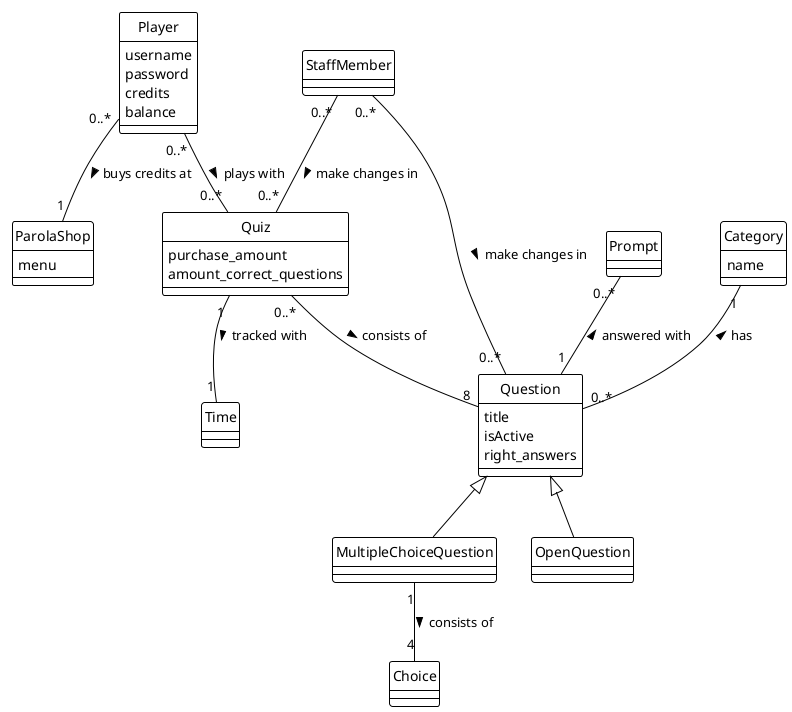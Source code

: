 @startuml
!theme plain
skinparam style strictuml

class Player {
  username
  password
  credits
  balance
}


class Quiz {
  purchase_amount
  amount_correct_questions
}

class Question {
  title
  isActive
  right_answers
}


class ParolaShop {
  menu
}

class StaffMember {

}


class Time {

}


class Prompt {
}

class MultipleChoiceQuestion {
}


class OpenQuestion {
}

class Category {
  name
}

class Choice {

}

Player "0..*" -- "0..*" Quiz : plays with >
Player "0..*" -- "1" ParolaShop : buys credits at >
Category "1" -- "0..*" Question : has <
Quiz "0..*" -- "8" Question : consists of >
Quiz "1" -- "1" Time : tracked with >
StaffMember "0..*" -- "0..*" Quiz : make changes in >
StaffMember "0..*" -- "0..*" Question : make changes in >
Prompt "0..*" -- "1" Question : answered with <
Question <|-- MultipleChoiceQuestion
Question <|-- OpenQuestion
MultipleChoiceQuestion "1" -- "4" Choice : consists of >

@enduml